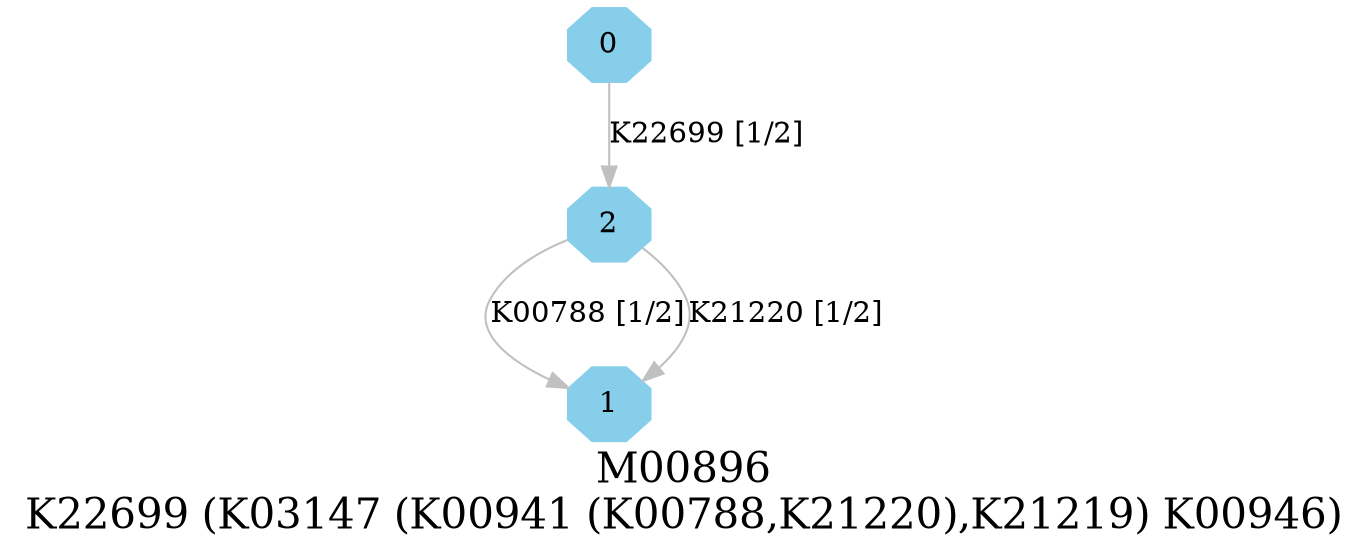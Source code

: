 digraph G {
graph [label="M00896
K22699 (K03147 (K00941 (K00788,K21220),K21219) K00946)",fontsize=20];
node [shape=box,style=filled];
edge [len=3,color=grey];
{node [width=.3,height=.3,shape=octagon,style=filled,color=skyblue] 0 1 2 }
0 -> 2 [label="K22699 [1/2]"];
2 -> 1 [label="K00788 [1/2]"];
2 -> 1 [label="K21220 [1/2]"];
}